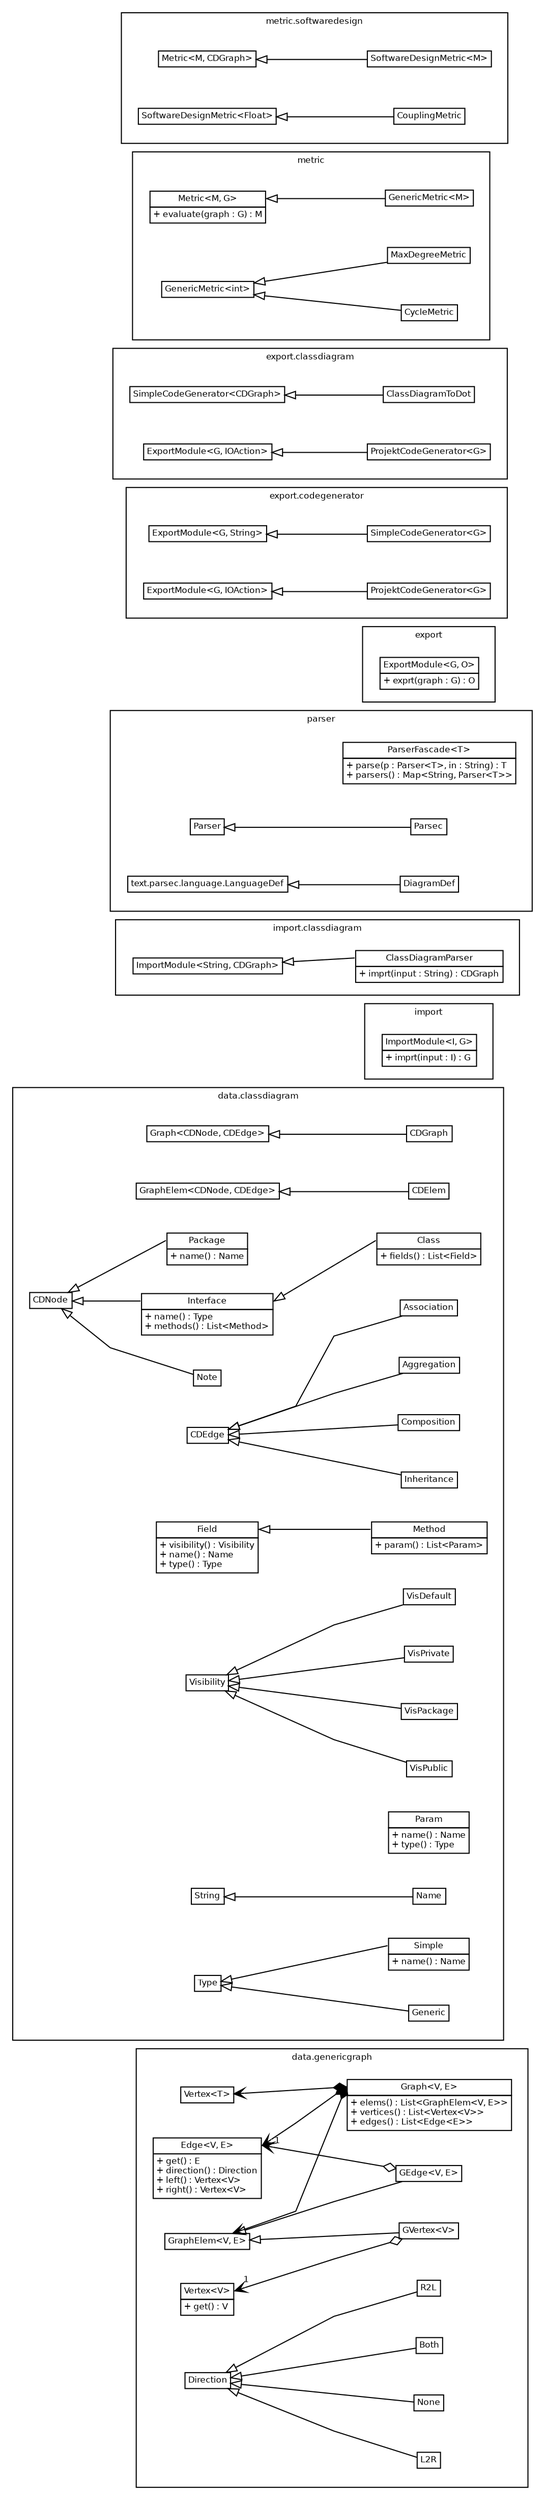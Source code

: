 digraph G {
fontname = "Bitstream Vera Sans"; rankdir = "RL"; fontsize = 8;
splines = "polyline";
node [ fontname = "Bitstream Vera Sans" fontsize = 8 shape = "none" ]
edge [ fontname = "Bitstream Vera Sans" fontsize = 8 labeldistance = 1.5 ]
subgraph clusterdata_genericgraph { label = "data.genericgraph"
data_genericgraph_Graph__V__E__ [ label = <<TABLE BORDER="0" CELLBORDER="1" CELLSPACING="0"><TR><TD PORT="p">Graph&lt;V, E&gt;</TD></TR><TR><TD ALIGN="LEFT" BALIGN="LEFT">+ elems() : List&lt;GraphElem&lt;V, E&gt;&gt;<BR/>+ vertices() : List&lt;Vertex&lt;V&gt;&gt;<BR/>+ edges() : List&lt;Edge&lt;E&gt;&gt;<BR/></TD></TR></TABLE>> ]
data_genericgraph_GraphElem__V__E__ [ label = <<TABLE BORDER="0" CELLBORDER="1" CELLSPACING="0"><TR><TD PORT="p">GraphElem&lt;V, E&gt;</TD></TR></TABLE>> ]
data_genericgraph_Vertex__T__ [ label = <<TABLE BORDER="0" CELLBORDER="1" CELLSPACING="0"><TR><TD PORT="p">Vertex&lt;T&gt;</TD></TR></TABLE>> ]
data_genericgraph_Edge__V__E__ [ label = <<TABLE BORDER="0" CELLBORDER="1" CELLSPACING="0"><TR><TD PORT="p">Edge&lt;V, E&gt;</TD></TR><TR><TD ALIGN="LEFT" BALIGN="LEFT">+ get() : E<BR/>+ direction() : Direction<BR/>+ left() : Vertex&lt;V&gt;<BR/>+ right() : Vertex&lt;V&gt;<BR/></TD></TR></TABLE>> ]
data_genericgraph_GVertex__V__ [ label = <<TABLE BORDER="0" CELLBORDER="1" CELLSPACING="0"><TR><TD PORT="p">GVertex&lt;V&gt;</TD></TR></TABLE>> ]
data_genericgraph_GEdge__V__E__ [ label = <<TABLE BORDER="0" CELLBORDER="1" CELLSPACING="0"><TR><TD PORT="p">GEdge&lt;V, E&gt;</TD></TR></TABLE>> ]
data_genericgraph_Vertex__V__ [ label = <<TABLE BORDER="0" CELLBORDER="1" CELLSPACING="0"><TR><TD PORT="p">Vertex&lt;V&gt;</TD></TR><TR><TD ALIGN="LEFT" BALIGN="LEFT">+ get() : V<BR/></TD></TR></TABLE>> ]
data_genericgraph_Direction [ label = <<TABLE BORDER="0" CELLBORDER="1" CELLSPACING="0"><TR><TD PORT="p">Direction</TD></TR></TABLE>> ]
data_genericgraph_None [ label = <<TABLE BORDER="0" CELLBORDER="1" CELLSPACING="0"><TR><TD PORT="p">None</TD></TR></TABLE>> ]
data_genericgraph_L2R [ label = <<TABLE BORDER="0" CELLBORDER="1" CELLSPACING="0"><TR><TD PORT="p">L2R</TD></TR></TABLE>> ]
data_genericgraph_R2L [ label = <<TABLE BORDER="0" CELLBORDER="1" CELLSPACING="0"><TR><TD PORT="p">R2L</TD></TR></TABLE>> ]
data_genericgraph_Both [ label = <<TABLE BORDER="0" CELLBORDER="1" CELLSPACING="0"><TR><TD PORT="p">Both</TD></TR></TABLE>> ]
}
subgraph clusterdata_classdiagram { label = "data.classdiagram"
data_classdiagram_Graph__CDNode__CDEdge__ [ label = <<TABLE BORDER="0" CELLBORDER="1" CELLSPACING="0"><TR><TD PORT="p">Graph&lt;CDNode, CDEdge&gt;</TD></TR></TABLE>> ]
data_classdiagram_CDGraph [ label = <<TABLE BORDER="0" CELLBORDER="1" CELLSPACING="0"><TR><TD PORT="p">CDGraph</TD></TR></TABLE>> ]
data_classdiagram_GraphElem__CDNode__CDEdge__ [ label = <<TABLE BORDER="0" CELLBORDER="1" CELLSPACING="0"><TR><TD PORT="p">GraphElem&lt;CDNode, CDEdge&gt;</TD></TR></TABLE>> ]
data_classdiagram_CDElem [ label = <<TABLE BORDER="0" CELLBORDER="1" CELLSPACING="0"><TR><TD PORT="p">CDElem</TD></TR></TABLE>> ]
data_classdiagram_CDNode [ label = <<TABLE BORDER="0" CELLBORDER="1" CELLSPACING="0"><TR><TD PORT="p">CDNode</TD></TR></TABLE>> ]
data_classdiagram_Package [ label = <<TABLE BORDER="0" CELLBORDER="1" CELLSPACING="0"><TR><TD PORT="p">Package</TD></TR><TR><TD ALIGN="LEFT" BALIGN="LEFT">+ name() : Name<BR/></TD></TR></TABLE>> ]
data_classdiagram_Interface [ label = <<TABLE BORDER="0" CELLBORDER="1" CELLSPACING="0"><TR><TD PORT="p">Interface</TD></TR><TR><TD ALIGN="LEFT" BALIGN="LEFT">+ name() : Type<BR/>+ methods() : List&lt;Method&gt;<BR/></TD></TR></TABLE>> ]
data_classdiagram_Class [ label = <<TABLE BORDER="0" CELLBORDER="1" CELLSPACING="0"><TR><TD PORT="p">Class</TD></TR><TR><TD ALIGN="LEFT" BALIGN="LEFT">+ fields() : List&lt;Field&gt;<BR/></TD></TR></TABLE>> ]
data_classdiagram_Note [ label = <<TABLE BORDER="0" CELLBORDER="1" CELLSPACING="0"><TR><TD PORT="p">Note</TD></TR></TABLE>> ]
data_classdiagram_CDEdge [ label = <<TABLE BORDER="0" CELLBORDER="1" CELLSPACING="0"><TR><TD PORT="p">CDEdge</TD></TR></TABLE>> ]
data_classdiagram_Association [ label = <<TABLE BORDER="0" CELLBORDER="1" CELLSPACING="0"><TR><TD PORT="p">Association</TD></TR></TABLE>> ]
data_classdiagram_Aggregation [ label = <<TABLE BORDER="0" CELLBORDER="1" CELLSPACING="0"><TR><TD PORT="p">Aggregation</TD></TR></TABLE>> ]
data_classdiagram_Composition [ label = <<TABLE BORDER="0" CELLBORDER="1" CELLSPACING="0"><TR><TD PORT="p">Composition</TD></TR></TABLE>> ]
data_classdiagram_Inheritance [ label = <<TABLE BORDER="0" CELLBORDER="1" CELLSPACING="0"><TR><TD PORT="p">Inheritance</TD></TR></TABLE>> ]
data_classdiagram_Field [ label = <<TABLE BORDER="0" CELLBORDER="1" CELLSPACING="0"><TR><TD PORT="p">Field</TD></TR><TR><TD ALIGN="LEFT" BALIGN="LEFT">+ visibility() : Visibility<BR/>+ name() : Name<BR/>+ type() : Type<BR/></TD></TR></TABLE>> ]
data_classdiagram_Method [ label = <<TABLE BORDER="0" CELLBORDER="1" CELLSPACING="0"><TR><TD PORT="p">Method</TD></TR><TR><TD ALIGN="LEFT" BALIGN="LEFT">+ param() : List&lt;Param&gt;<BR/></TD></TR></TABLE>> ]
data_classdiagram_Visibility [ label = <<TABLE BORDER="0" CELLBORDER="1" CELLSPACING="0"><TR><TD PORT="p">Visibility</TD></TR></TABLE>> ]
data_classdiagram_VisDefault [ label = <<TABLE BORDER="0" CELLBORDER="1" CELLSPACING="0"><TR><TD PORT="p">VisDefault</TD></TR></TABLE>> ]
data_classdiagram_VisPrivate [ label = <<TABLE BORDER="0" CELLBORDER="1" CELLSPACING="0"><TR><TD PORT="p">VisPrivate</TD></TR></TABLE>> ]
data_classdiagram_VisPackage [ label = <<TABLE BORDER="0" CELLBORDER="1" CELLSPACING="0"><TR><TD PORT="p">VisPackage</TD></TR></TABLE>> ]
data_classdiagram_VisPublic [ label = <<TABLE BORDER="0" CELLBORDER="1" CELLSPACING="0"><TR><TD PORT="p">VisPublic</TD></TR></TABLE>> ]
data_classdiagram_Param [ label = <<TABLE BORDER="0" CELLBORDER="1" CELLSPACING="0"><TR><TD PORT="p">Param</TD></TR><TR><TD ALIGN="LEFT" BALIGN="LEFT">+ name() : Name<BR/>+ type() : Type<BR/></TD></TR></TABLE>> ]
data_classdiagram_String [ label = <<TABLE BORDER="0" CELLBORDER="1" CELLSPACING="0"><TR><TD PORT="p">String</TD></TR></TABLE>> ]
data_classdiagram_Name [ label = <<TABLE BORDER="0" CELLBORDER="1" CELLSPACING="0"><TR><TD PORT="p">Name</TD></TR></TABLE>> ]
data_classdiagram_Type [ label = <<TABLE BORDER="0" CELLBORDER="1" CELLSPACING="0"><TR><TD PORT="p">Type</TD></TR></TABLE>> ]
data_classdiagram_Simple [ label = <<TABLE BORDER="0" CELLBORDER="1" CELLSPACING="0"><TR><TD PORT="p">Simple</TD></TR><TR><TD ALIGN="LEFT" BALIGN="LEFT">+ name() : Name<BR/></TD></TR></TABLE>> ]
data_classdiagram_Generic [ label = <<TABLE BORDER="0" CELLBORDER="1" CELLSPACING="0"><TR><TD PORT="p">Generic</TD></TR></TABLE>> ]
}
subgraph clusterdata_erdiagram { label = "data.erdiagram"
}
subgraph clusterimport { label = "import"
import_ImportModule__I__G__ [ label = <<TABLE BORDER="0" CELLBORDER="1" CELLSPACING="0"><TR><TD PORT="p">ImportModule&lt;I, G&gt;</TD></TR><TR><TD ALIGN="LEFT" BALIGN="LEFT">+ imprt(input : I) : G<BR/></TD></TR></TABLE>> ]
}
subgraph clusterimport_classdiagram { label = "import.classdiagram"
import_classdiagram_ImportModule__String__CDGraph__ [ label = <<TABLE BORDER="0" CELLBORDER="1" CELLSPACING="0"><TR><TD PORT="p">ImportModule&lt;String, CDGraph&gt;</TD></TR></TABLE>> ]
import_classdiagram_ClassDiagramParser [ label = <<TABLE BORDER="0" CELLBORDER="1" CELLSPACING="0"><TR><TD PORT="p">ClassDiagramParser</TD></TR><TR><TD ALIGN="LEFT" BALIGN="LEFT">+ imprt(input : String) : CDGraph<BR/></TD></TR></TABLE>> ]
}
subgraph clusterparser { label = "parser"
parser_ParserFascade__T__ [ label = <<TABLE BORDER="0" CELLBORDER="1" CELLSPACING="0"><TR><TD PORT="p">ParserFascade&lt;T&gt;</TD></TR><TR><TD ALIGN="LEFT" BALIGN="LEFT">+ parse(p : Parser&lt;T&gt;, in : String) : T<BR/>+ parsers() : Map&lt;String, Parser&lt;T&gt;&gt;<BR/></TD></TR></TABLE>> ]
parser_Parser [ label = <<TABLE BORDER="0" CELLBORDER="1" CELLSPACING="0"><TR><TD PORT="p">Parser</TD></TR></TABLE>> ]
parser_Parsec [ label = <<TABLE BORDER="0" CELLBORDER="1" CELLSPACING="0"><TR><TD PORT="p">Parsec</TD></TR></TABLE>> ]
parser_text_parsec_language_LanguageDef [ label = <<TABLE BORDER="0" CELLBORDER="1" CELLSPACING="0"><TR><TD PORT="p">text.parsec.language.LanguageDef</TD></TR></TABLE>> ]
parser_DiagramDef [ label = <<TABLE BORDER="0" CELLBORDER="1" CELLSPACING="0"><TR><TD PORT="p">DiagramDef</TD></TR></TABLE>> ]
}
subgraph clusterexport { label = "export"
export_ExportModule__G__O__ [ label = <<TABLE BORDER="0" CELLBORDER="1" CELLSPACING="0"><TR><TD PORT="p">ExportModule&lt;G, O&gt;</TD></TR><TR><TD ALIGN="LEFT" BALIGN="LEFT">+ exprt(graph : G) : O<BR/></TD></TR></TABLE>> ]
}
subgraph clusterexport_codegenerator { label = "export.codegenerator"
export_codegenerator_ExportModule__G__String__ [ label = <<TABLE BORDER="0" CELLBORDER="1" CELLSPACING="0"><TR><TD PORT="p">ExportModule&lt;G, String&gt;</TD></TR></TABLE>> ]
export_codegenerator_SimpleCodeGenerator__G__ [ label = <<TABLE BORDER="0" CELLBORDER="1" CELLSPACING="0"><TR><TD PORT="p">SimpleCodeGenerator&lt;G&gt;</TD></TR></TABLE>> ]
export_codegenerator_ExportModule__G__IOAction__ [ label = <<TABLE BORDER="0" CELLBORDER="1" CELLSPACING="0"><TR><TD PORT="p">ExportModule&lt;G, IOAction&gt;</TD></TR></TABLE>> ]
export_codegenerator_ProjektCodeGenerator__G__ [ label = <<TABLE BORDER="0" CELLBORDER="1" CELLSPACING="0"><TR><TD PORT="p">ProjektCodeGenerator&lt;G&gt;</TD></TR></TABLE>> ]
}
subgraph clusterexport_classdiagram { label = "export.classdiagram"
export_classdiagram_SimpleCodeGenerator__CDGraph__ [ label = <<TABLE BORDER="0" CELLBORDER="1" CELLSPACING="0"><TR><TD PORT="p">SimpleCodeGenerator&lt;CDGraph&gt;</TD></TR></TABLE>> ]
export_classdiagram_ClassDiagramToDot [ label = <<TABLE BORDER="0" CELLBORDER="1" CELLSPACING="0"><TR><TD PORT="p">ClassDiagramToDot</TD></TR></TABLE>> ]
export_classdiagram_ExportModule__G__IOAction__ [ label = <<TABLE BORDER="0" CELLBORDER="1" CELLSPACING="0"><TR><TD PORT="p">ExportModule&lt;G, IOAction&gt;</TD></TR></TABLE>> ]
export_classdiagram_ProjektCodeGenerator__G__ [ label = <<TABLE BORDER="0" CELLBORDER="1" CELLSPACING="0"><TR><TD PORT="p">ProjektCodeGenerator&lt;G&gt;</TD></TR></TABLE>> ]
}
subgraph clustermetric { label = "metric"
metric_Metric__M__G__ [ label = <<TABLE BORDER="0" CELLBORDER="1" CELLSPACING="0"><TR><TD PORT="p">Metric&lt;M, G&gt;</TD></TR><TR><TD ALIGN="LEFT" BALIGN="LEFT">+ evaluate(graph : G) : M<BR/></TD></TR></TABLE>> ]
metric_GenericMetric__M__ [ label = <<TABLE BORDER="0" CELLBORDER="1" CELLSPACING="0"><TR><TD PORT="p">GenericMetric&lt;M&gt;</TD></TR></TABLE>> ]
metric_GenericMetric__int__ [ label = <<TABLE BORDER="0" CELLBORDER="1" CELLSPACING="0"><TR><TD PORT="p">GenericMetric&lt;int&gt;</TD></TR></TABLE>> ]
metric_MaxDegreeMetric [ label = <<TABLE BORDER="0" CELLBORDER="1" CELLSPACING="0"><TR><TD PORT="p">MaxDegreeMetric</TD></TR></TABLE>> ]
metric_CycleMetric [ label = <<TABLE BORDER="0" CELLBORDER="1" CELLSPACING="0"><TR><TD PORT="p">CycleMetric</TD></TR></TABLE>> ]
}
subgraph clustermetric_softwaredesign { label = "metric.softwaredesign"
metric_softwaredesign_Metric__M__CDGraph__ [ label = <<TABLE BORDER="0" CELLBORDER="1" CELLSPACING="0"><TR><TD PORT="p">Metric&lt;M, CDGraph&gt;</TD></TR></TABLE>> ]
metric_softwaredesign_SoftwareDesignMetric__M__ [ label = <<TABLE BORDER="0" CELLBORDER="1" CELLSPACING="0"><TR><TD PORT="p">SoftwareDesignMetric&lt;M&gt;</TD></TR></TABLE>> ]
metric_softwaredesign_SoftwareDesignMetric__Float__ [ label = <<TABLE BORDER="0" CELLBORDER="1" CELLSPACING="0"><TR><TD PORT="p">SoftwareDesignMetric&lt;Float&gt;</TD></TR></TABLE>> ]
metric_softwaredesign_CouplingMetric [ label = <<TABLE BORDER="0" CELLBORDER="1" CELLSPACING="0"><TR><TD PORT="p">CouplingMetric</TD></TR></TABLE>> ]
}
subgraph clusterdata_erdiagram { label = "data.erdiagram"
}
edge [ arrowhead = "vee" arrowtail = "diamond" dir=both taillabel = "" headlabel = "" label = "" ]
data_genericgraph_Graph__V__E__:p -> data_genericgraph_GraphElem__V__E__:p
edge [ arrowhead = "vee" arrowtail = "diamond" dir=both taillabel = "" headlabel = "" label = "" ]
data_genericgraph_Graph__V__E__:p -> data_genericgraph_Vertex__T__:p
edge [ arrowhead = "vee" arrowtail = "diamond" dir=both taillabel = "" headlabel = "" label = "" ]
data_genericgraph_Graph__V__E__:p -> data_genericgraph_Edge__V__E__:p
edge [ arrowhead = "empty" arrowtail = "none" taillabel="" headlabel="" label="" ]
data_genericgraph_GVertex__V__:p -> data_genericgraph_GraphElem__V__E__:p
edge [ arrowhead = "empty" arrowtail = "none" taillabel="" headlabel="" label="" ]
data_genericgraph_GEdge__V__E__:p -> data_genericgraph_GraphElem__V__E__:p
edge [ arrowhead = "vee" arrowtail = "odiamond" dir=both headlabel = "1" taillabel = "" label = "" ]
data_genericgraph_GVertex__V__:p -> data_genericgraph_Vertex__V__:p
edge [ arrowhead = "vee" arrowtail = "odiamond" dir=both headlabel = "1" taillabel = "" label = "" ]
data_genericgraph_GEdge__V__E__:p -> data_genericgraph_Edge__V__E__:p
edge [ arrowhead = "empty" arrowtail = "none" taillabel="" headlabel="" label="" ]
data_genericgraph_None:p -> data_genericgraph_Direction:p
edge [ arrowhead = "empty" arrowtail = "none" taillabel="" headlabel="" label="" ]
data_genericgraph_L2R:p -> data_genericgraph_Direction:p
edge [ arrowhead = "empty" arrowtail = "none" taillabel="" headlabel="" label="" ]
data_genericgraph_R2L:p -> data_genericgraph_Direction:p
edge [ arrowhead = "empty" arrowtail = "none" taillabel="" headlabel="" label="" ]
data_genericgraph_Both:p -> data_genericgraph_Direction:p
edge [ arrowhead = "empty" arrowtail = "none" taillabel="" headlabel="" label="" ]
data_classdiagram_CDGraph:p -> data_classdiagram_Graph__CDNode__CDEdge__:p
edge [ arrowhead = "empty" arrowtail = "none" taillabel="" headlabel="" label="" ]
data_classdiagram_CDElem:p -> data_classdiagram_GraphElem__CDNode__CDEdge__:p
edge [ arrowhead = "empty" arrowtail = "none" taillabel="" headlabel="" label="" ]
data_classdiagram_Package:p -> data_classdiagram_CDNode:p
edge [ arrowhead = "empty" arrowtail = "none" taillabel="" headlabel="" label="" ]
data_classdiagram_Interface:p -> data_classdiagram_CDNode:p
edge [ arrowhead = "empty" arrowtail = "none" taillabel="" headlabel="" label="" ]
data_classdiagram_Class:p -> data_classdiagram_Interface:p
edge [ arrowhead = "empty" arrowtail = "none" taillabel="" headlabel="" label="" ]
data_classdiagram_Note:p -> data_classdiagram_CDNode:p
edge [ arrowhead = "empty" arrowtail = "none" taillabel="" headlabel="" label="" ]
data_classdiagram_Association:p -> data_classdiagram_CDEdge:p
edge [ arrowhead = "empty" arrowtail = "none" taillabel="" headlabel="" label="" ]
data_classdiagram_Aggregation:p -> data_classdiagram_CDEdge:p
edge [ arrowhead = "empty" arrowtail = "none" taillabel="" headlabel="" label="" ]
data_classdiagram_Composition:p -> data_classdiagram_CDEdge:p
edge [ arrowhead = "empty" arrowtail = "none" taillabel="" headlabel="" label="" ]
data_classdiagram_Inheritance:p -> data_classdiagram_CDEdge:p
edge [ arrowhead = "empty" arrowtail = "none" taillabel="" headlabel="" label="" ]
data_classdiagram_Method:p -> data_classdiagram_Field:p
edge [ arrowhead = "empty" arrowtail = "none" taillabel="" headlabel="" label="" ]
data_classdiagram_VisDefault:p -> data_classdiagram_Visibility:p
edge [ arrowhead = "empty" arrowtail = "none" taillabel="" headlabel="" label="" ]
data_classdiagram_VisPrivate:p -> data_classdiagram_Visibility:p
edge [ arrowhead = "empty" arrowtail = "none" taillabel="" headlabel="" label="" ]
data_classdiagram_VisPackage:p -> data_classdiagram_Visibility:p
edge [ arrowhead = "empty" arrowtail = "none" taillabel="" headlabel="" label="" ]
data_classdiagram_VisPublic:p -> data_classdiagram_Visibility:p
edge [ arrowhead = "empty" arrowtail = "none" taillabel="" headlabel="" label="" ]
data_classdiagram_Name:p -> data_classdiagram_String:p
edge [ arrowhead = "empty" arrowtail = "none" taillabel="" headlabel="" label="" ]
data_classdiagram_Simple:p -> data_classdiagram_Type:p
edge [ arrowhead = "empty" arrowtail = "none" taillabel="" headlabel="" label="" ]
data_classdiagram_Generic:p -> data_classdiagram_Type:p
edge [ arrowhead = "empty" arrowtail = "none" taillabel="" headlabel="" label="" ]
import_classdiagram_ClassDiagramParser:p -> import_classdiagram_ImportModule__String__CDGraph__:p
edge [ arrowhead = "empty" arrowtail = "none" taillabel="" headlabel="" label="" ]
parser_Parsec:p -> parser_Parser:p
edge [ arrowhead = "empty" arrowtail = "none" taillabel="" headlabel="" label="" ]
parser_DiagramDef:p -> parser_text_parsec_language_LanguageDef:p
edge [ arrowhead = "empty" arrowtail = "none" taillabel="" headlabel="" label="" ]
export_codegenerator_SimpleCodeGenerator__G__:p -> export_codegenerator_ExportModule__G__String__:p
edge [ arrowhead = "empty" arrowtail = "none" taillabel="" headlabel="" label="" ]
export_codegenerator_ProjektCodeGenerator__G__:p -> export_codegenerator_ExportModule__G__IOAction__:p
edge [ arrowhead = "empty" arrowtail = "none" taillabel="" headlabel="" label="" ]
export_classdiagram_ClassDiagramToDot:p -> export_classdiagram_SimpleCodeGenerator__CDGraph__:p
edge [ arrowhead = "empty" arrowtail = "none" taillabel="" headlabel="" label="" ]
export_classdiagram_ProjektCodeGenerator__G__:p -> export_classdiagram_ExportModule__G__IOAction__:p
edge [ arrowhead = "empty" arrowtail = "none" taillabel="" headlabel="" label="" ]
metric_GenericMetric__M__:p -> metric_Metric__M__G__:p
edge [ arrowhead = "empty" arrowtail = "none" taillabel="" headlabel="" label="" ]
metric_MaxDegreeMetric:p -> metric_GenericMetric__int__:p
edge [ arrowhead = "empty" arrowtail = "none" taillabel="" headlabel="" label="" ]
metric_CycleMetric:p -> metric_GenericMetric__int__:p
edge [ arrowhead = "empty" arrowtail = "none" taillabel="" headlabel="" label="" ]
metric_softwaredesign_SoftwareDesignMetric__M__:p -> metric_softwaredesign_Metric__M__CDGraph__:p
edge [ arrowhead = "empty" arrowtail = "none" taillabel="" headlabel="" label="" ]
metric_softwaredesign_CouplingMetric:p -> metric_softwaredesign_SoftwareDesignMetric__Float__:p
}
